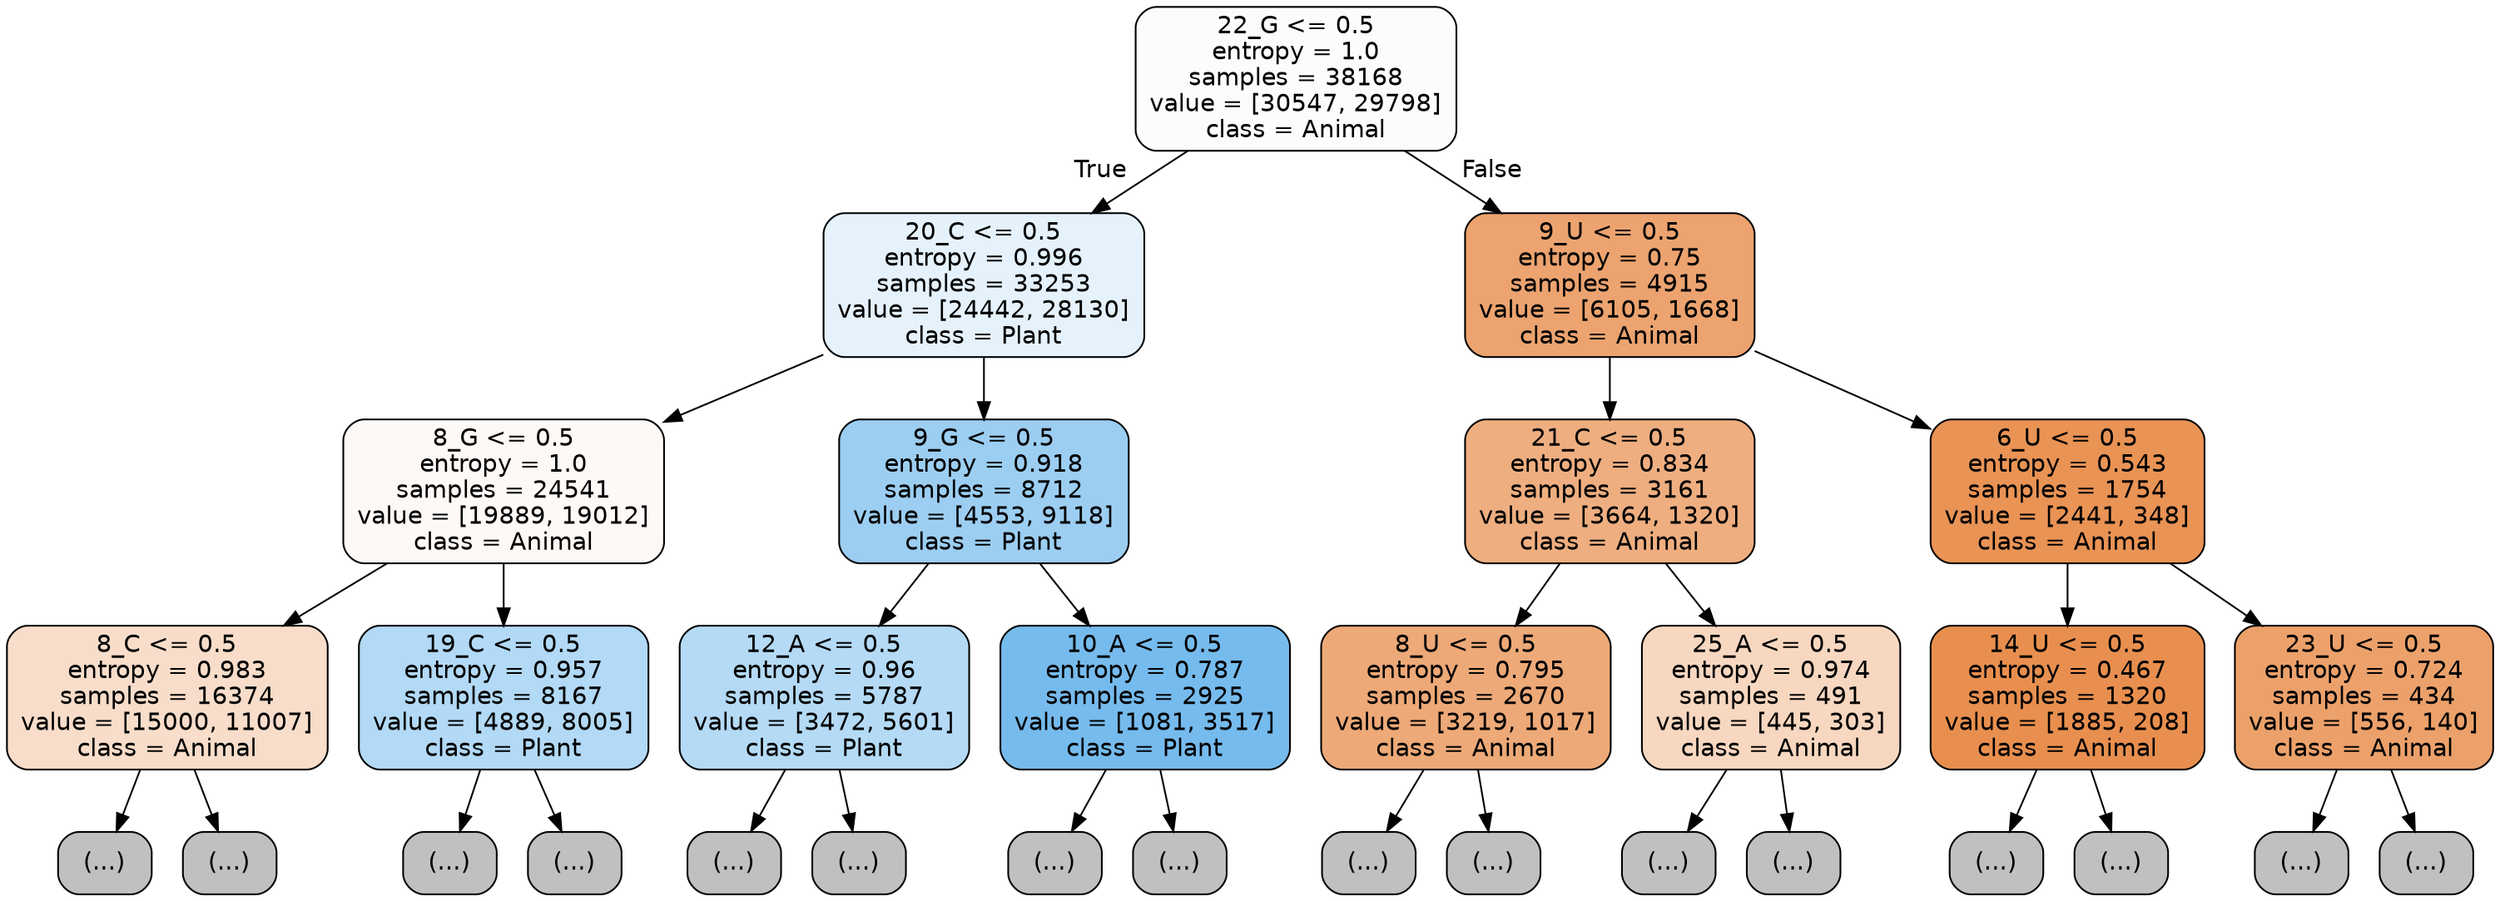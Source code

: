 digraph Tree {
node [shape=box, style="filled, rounded", color="black", fontname="helvetica"] ;
edge [fontname="helvetica"] ;
0 [label="22_G <= 0.5\nentropy = 1.0\nsamples = 38168\nvalue = [30547, 29798]\nclass = Animal", fillcolor="#fefcfa"] ;
1 [label="20_C <= 0.5\nentropy = 0.996\nsamples = 33253\nvalue = [24442, 28130]\nclass = Plant", fillcolor="#e5f2fc"] ;
0 -> 1 [labeldistance=2.5, labelangle=45, headlabel="True"] ;
2 [label="8_G <= 0.5\nentropy = 1.0\nsamples = 24541\nvalue = [19889, 19012]\nclass = Animal", fillcolor="#fef9f6"] ;
1 -> 2 ;
3 [label="8_C <= 0.5\nentropy = 0.983\nsamples = 16374\nvalue = [15000, 11007]\nclass = Animal", fillcolor="#f8ddca"] ;
2 -> 3 ;
4 [label="(...)", fillcolor="#C0C0C0"] ;
3 -> 4 ;
5959 [label="(...)", fillcolor="#C0C0C0"] ;
3 -> 5959 ;
8464 [label="19_C <= 0.5\nentropy = 0.957\nsamples = 8167\nvalue = [4889, 8005]\nclass = Plant", fillcolor="#b2d9f5"] ;
2 -> 8464 ;
8465 [label="(...)", fillcolor="#C0C0C0"] ;
8464 -> 8465 ;
10786 [label="(...)", fillcolor="#C0C0C0"] ;
8464 -> 10786 ;
11521 [label="9_G <= 0.5\nentropy = 0.918\nsamples = 8712\nvalue = [4553, 9118]\nclass = Plant", fillcolor="#9ccef2"] ;
1 -> 11521 ;
11522 [label="12_A <= 0.5\nentropy = 0.96\nsamples = 5787\nvalue = [3472, 5601]\nclass = Plant", fillcolor="#b4daf5"] ;
11521 -> 11522 ;
11523 [label="(...)", fillcolor="#C0C0C0"] ;
11522 -> 11523 ;
13436 [label="(...)", fillcolor="#C0C0C0"] ;
11522 -> 13436 ;
14077 [label="10_A <= 0.5\nentropy = 0.787\nsamples = 2925\nvalue = [1081, 3517]\nclass = Plant", fillcolor="#76bbed"] ;
11521 -> 14077 ;
14078 [label="(...)", fillcolor="#C0C0C0"] ;
14077 -> 14078 ;
14671 [label="(...)", fillcolor="#C0C0C0"] ;
14077 -> 14671 ;
14908 [label="9_U <= 0.5\nentropy = 0.75\nsamples = 4915\nvalue = [6105, 1668]\nclass = Animal", fillcolor="#eca36f"] ;
0 -> 14908 [labeldistance=2.5, labelangle=-45, headlabel="False"] ;
14909 [label="21_C <= 0.5\nentropy = 0.834\nsamples = 3161\nvalue = [3664, 1320]\nclass = Animal", fillcolor="#eeae80"] ;
14908 -> 14909 ;
14910 [label="8_U <= 0.5\nentropy = 0.795\nsamples = 2670\nvalue = [3219, 1017]\nclass = Animal", fillcolor="#eda978"] ;
14909 -> 14910 ;
14911 [label="(...)", fillcolor="#C0C0C0"] ;
14910 -> 14911 ;
15796 [label="(...)", fillcolor="#C0C0C0"] ;
14910 -> 15796 ;
16121 [label="25_A <= 0.5\nentropy = 0.974\nsamples = 491\nvalue = [445, 303]\nclass = Animal", fillcolor="#f7d7c0"] ;
14909 -> 16121 ;
16122 [label="(...)", fillcolor="#C0C0C0"] ;
16121 -> 16122 ;
16329 [label="(...)", fillcolor="#C0C0C0"] ;
16121 -> 16329 ;
16340 [label="6_U <= 0.5\nentropy = 0.543\nsamples = 1754\nvalue = [2441, 348]\nclass = Animal", fillcolor="#e99355"] ;
14908 -> 16340 ;
16341 [label="14_U <= 0.5\nentropy = 0.467\nsamples = 1320\nvalue = [1885, 208]\nclass = Animal", fillcolor="#e88f4f"] ;
16340 -> 16341 ;
16342 [label="(...)", fillcolor="#C0C0C0"] ;
16341 -> 16342 ;
16591 [label="(...)", fillcolor="#C0C0C0"] ;
16341 -> 16591 ;
16698 [label="23_U <= 0.5\nentropy = 0.724\nsamples = 434\nvalue = [556, 140]\nclass = Animal", fillcolor="#eca16b"] ;
16340 -> 16698 ;
16699 [label="(...)", fillcolor="#C0C0C0"] ;
16698 -> 16699 ;
16856 [label="(...)", fillcolor="#C0C0C0"] ;
16698 -> 16856 ;
}